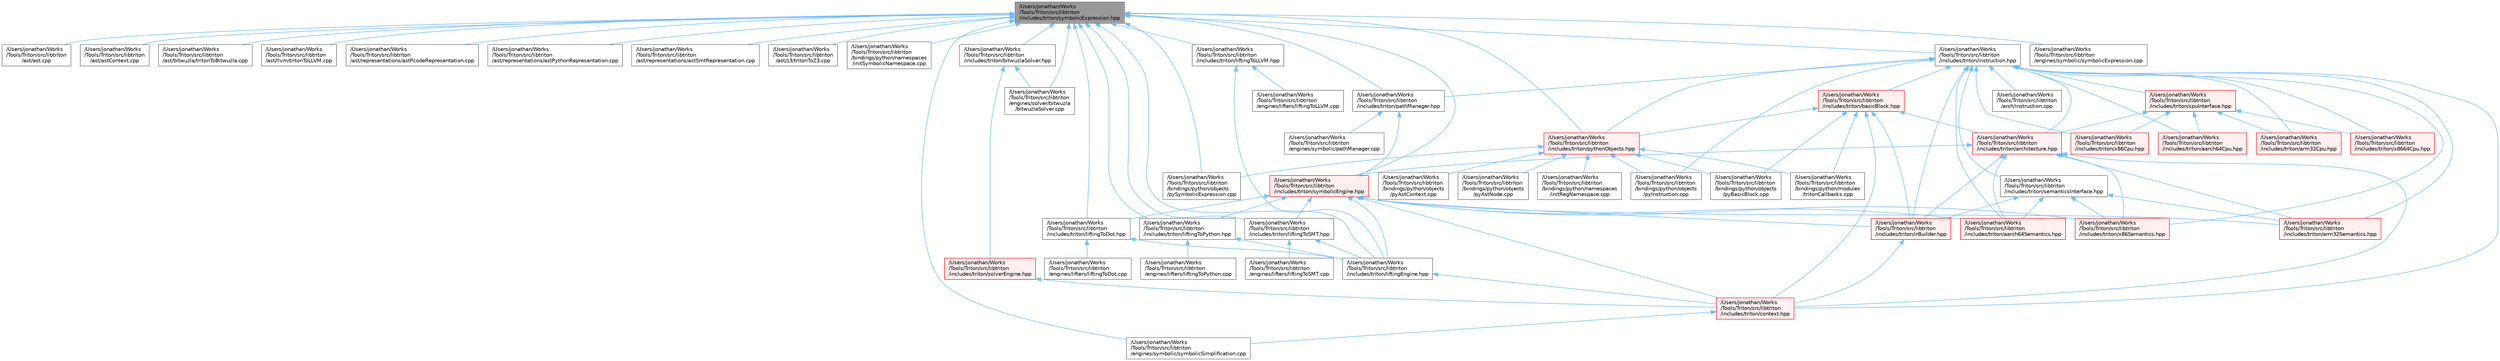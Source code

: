 digraph "/Users/jonathan/Works/Tools/Triton/src/libtriton/includes/triton/symbolicExpression.hpp"
{
 // LATEX_PDF_SIZE
  bgcolor="transparent";
  edge [fontname=Helvetica,fontsize=10,labelfontname=Helvetica,labelfontsize=10];
  node [fontname=Helvetica,fontsize=10,shape=box,height=0.2,width=0.4];
  Node1 [label="/Users/jonathan/Works\l/Tools/Triton/src/libtriton\l/includes/triton/symbolicExpression.hpp",height=0.2,width=0.4,color="gray40", fillcolor="grey60", style="filled", fontcolor="black",tooltip=" "];
  Node1 -> Node2 [dir="back",color="steelblue1",style="solid"];
  Node2 [label="/Users/jonathan/Works\l/Tools/Triton/src/libtriton\l/ast/ast.cpp",height=0.2,width=0.4,color="grey40", fillcolor="white", style="filled",URL="$ast_8cpp.html",tooltip=" "];
  Node1 -> Node3 [dir="back",color="steelblue1",style="solid"];
  Node3 [label="/Users/jonathan/Works\l/Tools/Triton/src/libtriton\l/ast/astContext.cpp",height=0.2,width=0.4,color="grey40", fillcolor="white", style="filled",URL="$astContext_8cpp.html",tooltip=" "];
  Node1 -> Node4 [dir="back",color="steelblue1",style="solid"];
  Node4 [label="/Users/jonathan/Works\l/Tools/Triton/src/libtriton\l/ast/bitwuzla/tritonToBitwuzla.cpp",height=0.2,width=0.4,color="grey40", fillcolor="white", style="filled",URL="$tritonToBitwuzla_8cpp.html",tooltip=" "];
  Node1 -> Node5 [dir="back",color="steelblue1",style="solid"];
  Node5 [label="/Users/jonathan/Works\l/Tools/Triton/src/libtriton\l/ast/llvm/tritonToLLVM.cpp",height=0.2,width=0.4,color="grey40", fillcolor="white", style="filled",URL="$tritonToLLVM_8cpp.html",tooltip=" "];
  Node1 -> Node6 [dir="back",color="steelblue1",style="solid"];
  Node6 [label="/Users/jonathan/Works\l/Tools/Triton/src/libtriton\l/ast/representations/astPcodeRepresentation.cpp",height=0.2,width=0.4,color="grey40", fillcolor="white", style="filled",URL="$astPcodeRepresentation_8cpp.html",tooltip=" "];
  Node1 -> Node7 [dir="back",color="steelblue1",style="solid"];
  Node7 [label="/Users/jonathan/Works\l/Tools/Triton/src/libtriton\l/ast/representations/astPythonRepresentation.cpp",height=0.2,width=0.4,color="grey40", fillcolor="white", style="filled",URL="$astPythonRepresentation_8cpp.html",tooltip=" "];
  Node1 -> Node8 [dir="back",color="steelblue1",style="solid"];
  Node8 [label="/Users/jonathan/Works\l/Tools/Triton/src/libtriton\l/ast/representations/astSmtRepresentation.cpp",height=0.2,width=0.4,color="grey40", fillcolor="white", style="filled",URL="$astSmtRepresentation_8cpp.html",tooltip=" "];
  Node1 -> Node9 [dir="back",color="steelblue1",style="solid"];
  Node9 [label="/Users/jonathan/Works\l/Tools/Triton/src/libtriton\l/ast/z3/tritonToZ3.cpp",height=0.2,width=0.4,color="grey40", fillcolor="white", style="filled",URL="$tritonToZ3_8cpp.html",tooltip=" "];
  Node1 -> Node10 [dir="back",color="steelblue1",style="solid"];
  Node10 [label="/Users/jonathan/Works\l/Tools/Triton/src/libtriton\l/bindings/python/namespaces\l/initSymbolicNamespace.cpp",height=0.2,width=0.4,color="grey40", fillcolor="white", style="filled",URL="$initSymbolicNamespace_8cpp.html",tooltip=" "];
  Node1 -> Node11 [dir="back",color="steelblue1",style="solid"];
  Node11 [label="/Users/jonathan/Works\l/Tools/Triton/src/libtriton\l/bindings/python/objects\l/pySymbolicExpression.cpp",height=0.2,width=0.4,color="grey40", fillcolor="white", style="filled",URL="$pySymbolicExpression_8cpp.html",tooltip=" "];
  Node1 -> Node12 [dir="back",color="steelblue1",style="solid"];
  Node12 [label="/Users/jonathan/Works\l/Tools/Triton/src/libtriton\l/engines/solver/bitwuzla\l/bitwuzlaSolver.cpp",height=0.2,width=0.4,color="grey40", fillcolor="white", style="filled",URL="$bitwuzlaSolver_8cpp.html",tooltip=" "];
  Node1 -> Node13 [dir="back",color="steelblue1",style="solid"];
  Node13 [label="/Users/jonathan/Works\l/Tools/Triton/src/libtriton\l/engines/symbolic/symbolicExpression.cpp",height=0.2,width=0.4,color="grey40", fillcolor="white", style="filled",URL="$symbolicExpression_8cpp.html",tooltip=" "];
  Node1 -> Node14 [dir="back",color="steelblue1",style="solid"];
  Node14 [label="/Users/jonathan/Works\l/Tools/Triton/src/libtriton\l/engines/symbolic/symbolicSimplification.cpp",height=0.2,width=0.4,color="grey40", fillcolor="white", style="filled",URL="$symbolicSimplification_8cpp.html",tooltip=" "];
  Node1 -> Node15 [dir="back",color="steelblue1",style="solid"];
  Node15 [label="/Users/jonathan/Works\l/Tools/Triton/src/libtriton\l/includes/triton/bitwuzlaSolver.hpp",height=0.2,width=0.4,color="grey40", fillcolor="white", style="filled",URL="$bitwuzlaSolver_8hpp.html",tooltip=" "];
  Node15 -> Node12 [dir="back",color="steelblue1",style="solid"];
  Node15 -> Node16 [dir="back",color="steelblue1",style="solid"];
  Node16 [label="/Users/jonathan/Works\l/Tools/Triton/src/libtriton\l/includes/triton/solverEngine.hpp",height=0.2,width=0.4,color="red", fillcolor="#FFF0F0", style="filled",URL="$solverEngine_8hpp.html",tooltip=" "];
  Node16 -> Node18 [dir="back",color="steelblue1",style="solid"];
  Node18 [label="/Users/jonathan/Works\l/Tools/Triton/src/libtriton\l/includes/triton/context.hpp",height=0.2,width=0.4,color="red", fillcolor="#FFF0F0", style="filled",URL="$context_8hpp.html",tooltip=" "];
  Node18 -> Node14 [dir="back",color="steelblue1",style="solid"];
  Node1 -> Node27 [dir="back",color="steelblue1",style="solid"];
  Node27 [label="/Users/jonathan/Works\l/Tools/Triton/src/libtriton\l/includes/triton/instruction.hpp",height=0.2,width=0.4,color="grey40", fillcolor="white", style="filled",URL="$instruction_8hpp.html",tooltip=" "];
  Node27 -> Node28 [dir="back",color="steelblue1",style="solid"];
  Node28 [label="/Users/jonathan/Works\l/Tools/Triton/src/libtriton\l/arch/instruction.cpp",height=0.2,width=0.4,color="grey40", fillcolor="white", style="filled",URL="$instruction_8cpp.html",tooltip=" "];
  Node27 -> Node29 [dir="back",color="steelblue1",style="solid"];
  Node29 [label="/Users/jonathan/Works\l/Tools/Triton/src/libtriton\l/bindings/python/objects\l/pyInstruction.cpp",height=0.2,width=0.4,color="grey40", fillcolor="white", style="filled",URL="$pyInstruction_8cpp.html",tooltip=" "];
  Node27 -> Node30 [dir="back",color="steelblue1",style="solid"];
  Node30 [label="/Users/jonathan/Works\l/Tools/Triton/src/libtriton\l/includes/triton/aarch64Cpu.hpp",height=0.2,width=0.4,color="red", fillcolor="#FFF0F0", style="filled",URL="$aarch64Cpu_8hpp.html",tooltip=" "];
  Node27 -> Node33 [dir="back",color="steelblue1",style="solid"];
  Node33 [label="/Users/jonathan/Works\l/Tools/Triton/src/libtriton\l/includes/triton/aarch64Semantics.hpp",height=0.2,width=0.4,color="red", fillcolor="#FFF0F0", style="filled",URL="$aarch64Semantics_8hpp.html",tooltip=" "];
  Node27 -> Node36 [dir="back",color="steelblue1",style="solid"];
  Node36 [label="/Users/jonathan/Works\l/Tools/Triton/src/libtriton\l/includes/triton/architecture.hpp",height=0.2,width=0.4,color="red", fillcolor="#FFF0F0", style="filled",URL="$architecture_8hpp.html",tooltip=" "];
  Node36 -> Node33 [dir="back",color="steelblue1",style="solid"];
  Node36 -> Node47 [dir="back",color="steelblue1",style="solid"];
  Node47 [label="/Users/jonathan/Works\l/Tools/Triton/src/libtriton\l/includes/triton/arm32Semantics.hpp",height=0.2,width=0.4,color="red", fillcolor="#FFF0F0", style="filled",URL="$arm32Semantics_8hpp.html",tooltip=" "];
  Node36 -> Node18 [dir="back",color="steelblue1",style="solid"];
  Node36 -> Node51 [dir="back",color="steelblue1",style="solid"];
  Node51 [label="/Users/jonathan/Works\l/Tools/Triton/src/libtriton\l/includes/triton/irBuilder.hpp",height=0.2,width=0.4,color="red", fillcolor="#FFF0F0", style="filled",URL="$irBuilder_8hpp.html",tooltip=" "];
  Node51 -> Node18 [dir="back",color="steelblue1",style="solid"];
  Node36 -> Node52 [dir="back",color="steelblue1",style="solid"];
  Node52 [label="/Users/jonathan/Works\l/Tools/Triton/src/libtriton\l/includes/triton/symbolicEngine.hpp",height=0.2,width=0.4,color="red", fillcolor="#FFF0F0", style="filled",URL="$symbolicEngine_8hpp.html",tooltip=" "];
  Node52 -> Node33 [dir="back",color="steelblue1",style="solid"];
  Node52 -> Node47 [dir="back",color="steelblue1",style="solid"];
  Node52 -> Node18 [dir="back",color="steelblue1",style="solid"];
  Node52 -> Node51 [dir="back",color="steelblue1",style="solid"];
  Node52 -> Node54 [dir="back",color="steelblue1",style="solid"];
  Node54 [label="/Users/jonathan/Works\l/Tools/Triton/src/libtriton\l/includes/triton/liftingEngine.hpp",height=0.2,width=0.4,color="grey40", fillcolor="white", style="filled",URL="$liftingEngine_8hpp.html",tooltip=" "];
  Node54 -> Node18 [dir="back",color="steelblue1",style="solid"];
  Node52 -> Node55 [dir="back",color="steelblue1",style="solid"];
  Node55 [label="/Users/jonathan/Works\l/Tools/Triton/src/libtriton\l/includes/triton/liftingToDot.hpp",height=0.2,width=0.4,color="grey40", fillcolor="white", style="filled",URL="$liftingToDot_8hpp.html",tooltip=" "];
  Node55 -> Node56 [dir="back",color="steelblue1",style="solid"];
  Node56 [label="/Users/jonathan/Works\l/Tools/Triton/src/libtriton\l/engines/lifters/liftingToDot.cpp",height=0.2,width=0.4,color="grey40", fillcolor="white", style="filled",URL="$liftingToDot_8cpp.html",tooltip=" "];
  Node55 -> Node54 [dir="back",color="steelblue1",style="solid"];
  Node52 -> Node57 [dir="back",color="steelblue1",style="solid"];
  Node57 [label="/Users/jonathan/Works\l/Tools/Triton/src/libtriton\l/includes/triton/liftingToPython.hpp",height=0.2,width=0.4,color="grey40", fillcolor="white", style="filled",URL="$liftingToPython_8hpp.html",tooltip=" "];
  Node57 -> Node58 [dir="back",color="steelblue1",style="solid"];
  Node58 [label="/Users/jonathan/Works\l/Tools/Triton/src/libtriton\l/engines/lifters/liftingToPython.cpp",height=0.2,width=0.4,color="grey40", fillcolor="white", style="filled",URL="$liftingToPython_8cpp.html",tooltip=" "];
  Node57 -> Node54 [dir="back",color="steelblue1",style="solid"];
  Node52 -> Node59 [dir="back",color="steelblue1",style="solid"];
  Node59 [label="/Users/jonathan/Works\l/Tools/Triton/src/libtriton\l/includes/triton/liftingToSMT.hpp",height=0.2,width=0.4,color="grey40", fillcolor="white", style="filled",URL="$liftingToSMT_8hpp.html",tooltip=" "];
  Node59 -> Node60 [dir="back",color="steelblue1",style="solid"];
  Node60 [label="/Users/jonathan/Works\l/Tools/Triton/src/libtriton\l/engines/lifters/liftingToSMT.cpp",height=0.2,width=0.4,color="grey40", fillcolor="white", style="filled",URL="$liftingToSMT_8cpp.html",tooltip=" "];
  Node59 -> Node54 [dir="back",color="steelblue1",style="solid"];
  Node52 -> Node63 [dir="back",color="steelblue1",style="solid"];
  Node63 [label="/Users/jonathan/Works\l/Tools/Triton/src/libtriton\l/includes/triton/x86Semantics.hpp",height=0.2,width=0.4,color="red", fillcolor="#FFF0F0", style="filled",URL="$x86Semantics_8hpp.html",tooltip=" "];
  Node36 -> Node63 [dir="back",color="steelblue1",style="solid"];
  Node27 -> Node50 [dir="back",color="steelblue1",style="solid"];
  Node50 [label="/Users/jonathan/Works\l/Tools/Triton/src/libtriton\l/includes/triton/arm32Cpu.hpp",height=0.2,width=0.4,color="red", fillcolor="#FFF0F0", style="filled",URL="$arm32Cpu_8hpp.html",tooltip=" "];
  Node27 -> Node47 [dir="back",color="steelblue1",style="solid"];
  Node27 -> Node70 [dir="back",color="steelblue1",style="solid"];
  Node70 [label="/Users/jonathan/Works\l/Tools/Triton/src/libtriton\l/includes/triton/basicBlock.hpp",height=0.2,width=0.4,color="red", fillcolor="#FFF0F0", style="filled",URL="$basicBlock_8hpp.html",tooltip=" "];
  Node70 -> Node72 [dir="back",color="steelblue1",style="solid"];
  Node72 [label="/Users/jonathan/Works\l/Tools/Triton/src/libtriton\l/bindings/python/modules\l/tritonCallbacks.cpp",height=0.2,width=0.4,color="grey40", fillcolor="white", style="filled",URL="$tritonCallbacks_8cpp.html",tooltip=" "];
  Node70 -> Node73 [dir="back",color="steelblue1",style="solid"];
  Node73 [label="/Users/jonathan/Works\l/Tools/Triton/src/libtriton\l/bindings/python/objects\l/pyBasicBlock.cpp",height=0.2,width=0.4,color="grey40", fillcolor="white", style="filled",URL="$pyBasicBlock_8cpp.html",tooltip=" "];
  Node70 -> Node36 [dir="back",color="steelblue1",style="solid"];
  Node70 -> Node18 [dir="back",color="steelblue1",style="solid"];
  Node70 -> Node51 [dir="back",color="steelblue1",style="solid"];
  Node70 -> Node74 [dir="back",color="steelblue1",style="solid"];
  Node74 [label="/Users/jonathan/Works\l/Tools/Triton/src/libtriton\l/includes/triton/pythonObjects.hpp",height=0.2,width=0.4,color="red", fillcolor="#FFF0F0", style="filled",URL="$pythonObjects_8hpp.html",tooltip=" "];
  Node74 -> Node72 [dir="back",color="steelblue1",style="solid"];
  Node74 -> Node75 [dir="back",color="steelblue1",style="solid"];
  Node75 [label="/Users/jonathan/Works\l/Tools/Triton/src/libtriton\l/bindings/python/namespaces\l/initRegNamespace.cpp",height=0.2,width=0.4,color="grey40", fillcolor="white", style="filled",URL="$initRegNamespace_8cpp.html",tooltip=" "];
  Node74 -> Node76 [dir="back",color="steelblue1",style="solid"];
  Node76 [label="/Users/jonathan/Works\l/Tools/Triton/src/libtriton\l/bindings/python/objects\l/pyAstContext.cpp",height=0.2,width=0.4,color="grey40", fillcolor="white", style="filled",URL="$pyAstContext_8cpp.html",tooltip=" "];
  Node74 -> Node77 [dir="back",color="steelblue1",style="solid"];
  Node77 [label="/Users/jonathan/Works\l/Tools/Triton/src/libtriton\l/bindings/python/objects\l/pyAstNode.cpp",height=0.2,width=0.4,color="grey40", fillcolor="white", style="filled",URL="$pyAstNode_8cpp.html",tooltip=" "];
  Node74 -> Node73 [dir="back",color="steelblue1",style="solid"];
  Node74 -> Node29 [dir="back",color="steelblue1",style="solid"];
  Node74 -> Node11 [dir="back",color="steelblue1",style="solid"];
  Node27 -> Node18 [dir="back",color="steelblue1",style="solid"];
  Node27 -> Node85 [dir="back",color="steelblue1",style="solid"];
  Node85 [label="/Users/jonathan/Works\l/Tools/Triton/src/libtriton\l/includes/triton/cpuInterface.hpp",height=0.2,width=0.4,color="red", fillcolor="#FFF0F0", style="filled",URL="$cpuInterface_8hpp.html",tooltip=" "];
  Node85 -> Node30 [dir="back",color="steelblue1",style="solid"];
  Node85 -> Node36 [dir="back",color="steelblue1",style="solid"];
  Node85 -> Node50 [dir="back",color="steelblue1",style="solid"];
  Node85 -> Node68 [dir="back",color="steelblue1",style="solid"];
  Node68 [label="/Users/jonathan/Works\l/Tools/Triton/src/libtriton\l/includes/triton/x8664Cpu.hpp",height=0.2,width=0.4,color="red", fillcolor="#FFF0F0", style="filled",URL="$x8664Cpu_8hpp.html",tooltip=" "];
  Node85 -> Node69 [dir="back",color="steelblue1",style="solid"];
  Node69 [label="/Users/jonathan/Works\l/Tools/Triton/src/libtriton\l/includes/triton/x86Cpu.hpp",height=0.2,width=0.4,color="red", fillcolor="#FFF0F0", style="filled",URL="$x86Cpu_8hpp.html",tooltip=" "];
  Node27 -> Node51 [dir="back",color="steelblue1",style="solid"];
  Node27 -> Node87 [dir="back",color="steelblue1",style="solid"];
  Node87 [label="/Users/jonathan/Works\l/Tools/Triton/src/libtriton\l/includes/triton/pathManager.hpp",height=0.2,width=0.4,color="grey40", fillcolor="white", style="filled",URL="$pathManager_8hpp.html",tooltip=" "];
  Node87 -> Node88 [dir="back",color="steelblue1",style="solid"];
  Node88 [label="/Users/jonathan/Works\l/Tools/Triton/src/libtriton\l/engines/symbolic/pathManager.cpp",height=0.2,width=0.4,color="grey40", fillcolor="white", style="filled",URL="$pathManager_8cpp.html",tooltip=" "];
  Node87 -> Node52 [dir="back",color="steelblue1",style="solid"];
  Node27 -> Node74 [dir="back",color="steelblue1",style="solid"];
  Node27 -> Node89 [dir="back",color="steelblue1",style="solid"];
  Node89 [label="/Users/jonathan/Works\l/Tools/Triton/src/libtriton\l/includes/triton/semanticsInterface.hpp",height=0.2,width=0.4,color="grey40", fillcolor="white", style="filled",URL="$semanticsInterface_8hpp.html",tooltip=" "];
  Node89 -> Node33 [dir="back",color="steelblue1",style="solid"];
  Node89 -> Node47 [dir="back",color="steelblue1",style="solid"];
  Node89 -> Node51 [dir="back",color="steelblue1",style="solid"];
  Node89 -> Node63 [dir="back",color="steelblue1",style="solid"];
  Node27 -> Node68 [dir="back",color="steelblue1",style="solid"];
  Node27 -> Node69 [dir="back",color="steelblue1",style="solid"];
  Node27 -> Node63 [dir="back",color="steelblue1",style="solid"];
  Node1 -> Node54 [dir="back",color="steelblue1",style="solid"];
  Node1 -> Node55 [dir="back",color="steelblue1",style="solid"];
  Node1 -> Node90 [dir="back",color="steelblue1",style="solid"];
  Node90 [label="/Users/jonathan/Works\l/Tools/Triton/src/libtriton\l/includes/triton/liftingToLLVM.hpp",height=0.2,width=0.4,color="grey40", fillcolor="white", style="filled",URL="$liftingToLLVM_8hpp.html",tooltip=" "];
  Node90 -> Node24 [dir="back",color="steelblue1",style="solid"];
  Node24 [label="/Users/jonathan/Works\l/Tools/Triton/src/libtriton\l/engines/lifters/liftingToLLVM.cpp",height=0.2,width=0.4,color="grey40", fillcolor="white", style="filled",URL="$liftingToLLVM_8cpp.html",tooltip=" "];
  Node90 -> Node54 [dir="back",color="steelblue1",style="solid"];
  Node1 -> Node57 [dir="back",color="steelblue1",style="solid"];
  Node1 -> Node59 [dir="back",color="steelblue1",style="solid"];
  Node1 -> Node87 [dir="back",color="steelblue1",style="solid"];
  Node1 -> Node74 [dir="back",color="steelblue1",style="solid"];
  Node1 -> Node52 [dir="back",color="steelblue1",style="solid"];
}
